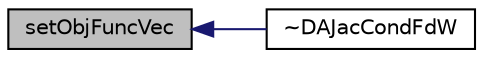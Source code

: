 digraph "setObjFuncVec"
{
  bgcolor="transparent";
  edge [fontname="Helvetica",fontsize="10",labelfontname="Helvetica",labelfontsize="10"];
  node [fontname="Helvetica",fontsize="10",shape=record];
  rankdir="LR";
  Node83 [label="setObjFuncVec",height=0.2,width=0.4,color="black", fillcolor="grey75", style="filled", fontcolor="black"];
  Node83 -> Node84 [dir="back",color="midnightblue",fontsize="10",style="solid",fontname="Helvetica"];
  Node84 [label="~DAJacCondFdW",height=0.2,width=0.4,color="black",URL="$classFoam_1_1DAJacCondFdW.html#affa621bbcbc605d6f01f8a545990a961"];
}
